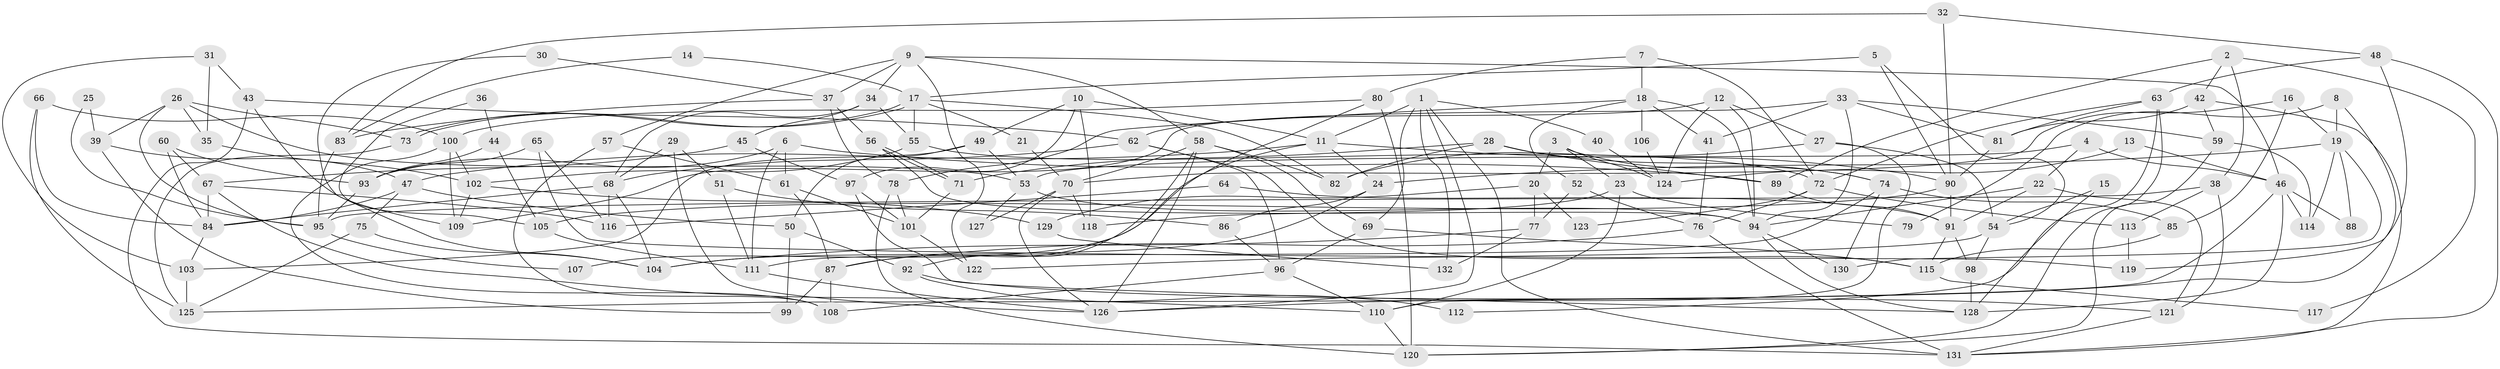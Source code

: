 // coarse degree distribution, {6: 0.09433962264150944, 9: 0.11320754716981132, 7: 0.11320754716981132, 4: 0.18867924528301888, 8: 0.05660377358490566, 12: 0.018867924528301886, 13: 0.018867924528301886, 11: 0.03773584905660377, 3: 0.1320754716981132, 2: 0.07547169811320754, 10: 0.03773584905660377, 5: 0.11320754716981132}
// Generated by graph-tools (version 1.1) at 2025/51/03/04/25 22:51:16]
// undirected, 132 vertices, 264 edges
graph export_dot {
  node [color=gray90,style=filled];
  1;
  2;
  3;
  4;
  5;
  6;
  7;
  8;
  9;
  10;
  11;
  12;
  13;
  14;
  15;
  16;
  17;
  18;
  19;
  20;
  21;
  22;
  23;
  24;
  25;
  26;
  27;
  28;
  29;
  30;
  31;
  32;
  33;
  34;
  35;
  36;
  37;
  38;
  39;
  40;
  41;
  42;
  43;
  44;
  45;
  46;
  47;
  48;
  49;
  50;
  51;
  52;
  53;
  54;
  55;
  56;
  57;
  58;
  59;
  60;
  61;
  62;
  63;
  64;
  65;
  66;
  67;
  68;
  69;
  70;
  71;
  72;
  73;
  74;
  75;
  76;
  77;
  78;
  79;
  80;
  81;
  82;
  83;
  84;
  85;
  86;
  87;
  88;
  89;
  90;
  91;
  92;
  93;
  94;
  95;
  96;
  97;
  98;
  99;
  100;
  101;
  102;
  103;
  104;
  105;
  106;
  107;
  108;
  109;
  110;
  111;
  112;
  113;
  114;
  115;
  116;
  117;
  118;
  119;
  120;
  121;
  122;
  123;
  124;
  125;
  126;
  127;
  128;
  129;
  130;
  131;
  132;
  1 -- 131;
  1 -- 69;
  1 -- 11;
  1 -- 40;
  1 -- 126;
  1 -- 132;
  2 -- 42;
  2 -- 38;
  2 -- 89;
  2 -- 117;
  3 -- 20;
  3 -- 74;
  3 -- 23;
  3 -- 124;
  4 -- 46;
  4 -- 22;
  4 -- 53;
  5 -- 17;
  5 -- 90;
  5 -- 54;
  6 -- 111;
  6 -- 89;
  6 -- 61;
  6 -- 93;
  7 -- 18;
  7 -- 80;
  7 -- 72;
  8 -- 19;
  8 -- 126;
  8 -- 79;
  9 -- 122;
  9 -- 58;
  9 -- 34;
  9 -- 37;
  9 -- 46;
  9 -- 57;
  10 -- 49;
  10 -- 11;
  10 -- 97;
  10 -- 118;
  11 -- 47;
  11 -- 24;
  11 -- 90;
  11 -- 107;
  12 -- 62;
  12 -- 94;
  12 -- 27;
  12 -- 124;
  13 -- 46;
  13 -- 124;
  14 -- 83;
  14 -- 17;
  15 -- 54;
  15 -- 128;
  16 -- 19;
  16 -- 70;
  16 -- 85;
  17 -- 55;
  17 -- 73;
  17 -- 73;
  17 -- 21;
  17 -- 82;
  18 -- 78;
  18 -- 94;
  18 -- 41;
  18 -- 52;
  18 -- 106;
  19 -- 24;
  19 -- 114;
  19 -- 88;
  19 -- 130;
  20 -- 77;
  20 -- 129;
  20 -- 123;
  21 -- 70;
  22 -- 91;
  22 -- 94;
  22 -- 121;
  23 -- 110;
  23 -- 79;
  23 -- 118;
  24 -- 86;
  24 -- 104;
  25 -- 39;
  25 -- 95;
  26 -- 53;
  26 -- 73;
  26 -- 35;
  26 -- 39;
  26 -- 95;
  27 -- 82;
  27 -- 54;
  27 -- 110;
  28 -- 74;
  28 -- 89;
  28 -- 71;
  28 -- 82;
  29 -- 126;
  29 -- 68;
  29 -- 51;
  30 -- 37;
  30 -- 104;
  31 -- 43;
  31 -- 35;
  31 -- 103;
  32 -- 90;
  32 -- 83;
  32 -- 48;
  33 -- 109;
  33 -- 81;
  33 -- 41;
  33 -- 59;
  33 -- 94;
  34 -- 68;
  34 -- 45;
  34 -- 55;
  35 -- 102;
  36 -- 44;
  36 -- 105;
  37 -- 78;
  37 -- 56;
  37 -- 83;
  38 -- 95;
  38 -- 121;
  38 -- 113;
  39 -- 47;
  39 -- 99;
  40 -- 124;
  41 -- 76;
  42 -- 59;
  42 -- 131;
  42 -- 81;
  43 -- 62;
  43 -- 131;
  43 -- 109;
  44 -- 93;
  44 -- 105;
  45 -- 97;
  45 -- 67;
  46 -- 128;
  46 -- 88;
  46 -- 114;
  46 -- 125;
  47 -- 75;
  47 -- 50;
  47 -- 84;
  48 -- 131;
  48 -- 63;
  48 -- 119;
  49 -- 103;
  49 -- 53;
  49 -- 50;
  50 -- 99;
  50 -- 92;
  51 -- 111;
  51 -- 86;
  52 -- 76;
  52 -- 77;
  53 -- 94;
  53 -- 127;
  54 -- 98;
  54 -- 122;
  55 -- 102;
  55 -- 72;
  56 -- 71;
  56 -- 71;
  56 -- 94;
  57 -- 61;
  57 -- 108;
  58 -- 82;
  58 -- 126;
  58 -- 69;
  58 -- 70;
  58 -- 92;
  59 -- 120;
  59 -- 114;
  60 -- 67;
  60 -- 84;
  60 -- 93;
  61 -- 87;
  61 -- 101;
  62 -- 68;
  62 -- 115;
  62 -- 96;
  63 -- 72;
  63 -- 81;
  63 -- 112;
  63 -- 120;
  64 -- 116;
  64 -- 91;
  65 -- 93;
  65 -- 119;
  65 -- 116;
  66 -- 100;
  66 -- 84;
  66 -- 125;
  67 -- 84;
  67 -- 110;
  67 -- 116;
  68 -- 84;
  68 -- 116;
  68 -- 104;
  69 -- 96;
  69 -- 115;
  70 -- 118;
  70 -- 126;
  70 -- 127;
  71 -- 101;
  72 -- 76;
  72 -- 113;
  72 -- 123;
  73 -- 125;
  74 -- 85;
  74 -- 130;
  74 -- 111;
  75 -- 104;
  75 -- 125;
  76 -- 87;
  76 -- 131;
  77 -- 104;
  77 -- 132;
  78 -- 120;
  78 -- 101;
  80 -- 87;
  80 -- 120;
  80 -- 100;
  81 -- 90;
  83 -- 95;
  84 -- 103;
  85 -- 115;
  86 -- 96;
  87 -- 108;
  87 -- 99;
  89 -- 91;
  90 -- 91;
  90 -- 105;
  91 -- 98;
  91 -- 115;
  92 -- 112;
  92 -- 121;
  93 -- 95;
  94 -- 128;
  94 -- 130;
  95 -- 107;
  96 -- 110;
  96 -- 108;
  97 -- 101;
  97 -- 128;
  98 -- 128;
  100 -- 108;
  100 -- 102;
  100 -- 109;
  101 -- 122;
  102 -- 109;
  102 -- 129;
  103 -- 125;
  105 -- 111;
  106 -- 124;
  110 -- 120;
  111 -- 126;
  113 -- 119;
  115 -- 117;
  121 -- 131;
  129 -- 132;
}
